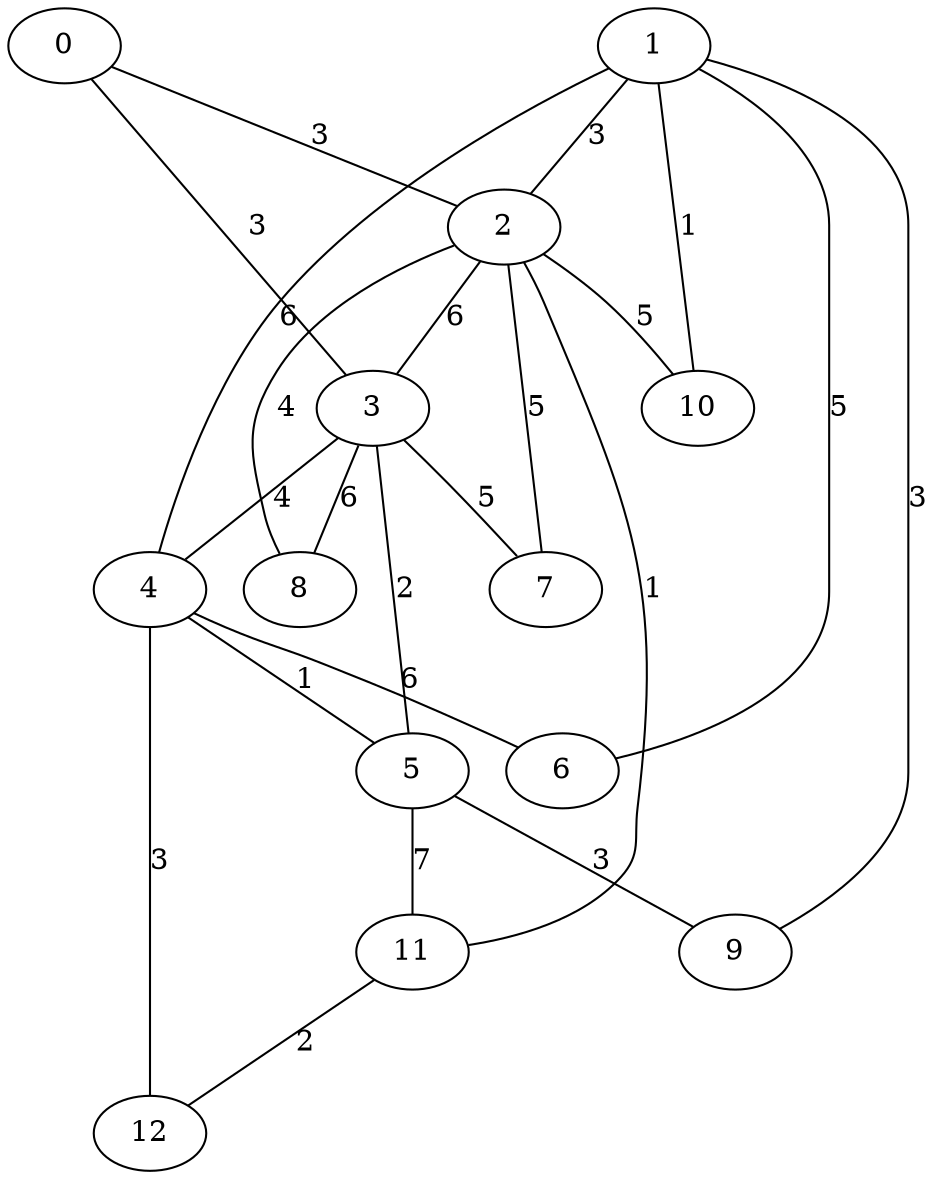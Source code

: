 graph g {
  0 [ habit = 4, size = 315, x = 1, y = 7 ]
  1 [ habit = 3, size = 156, x = 8, y = 4 ]
  2 [ habit = 1, size = 165, x = 5, y = 7 ]
  3 [ habit = 6, size = 337, x = 3, y = 6 ]
  4 [ habit = 1, size = 73, x = 6, y = 3 ]
  5 [ habit = 3, size = 400, x = 3, y = 3 ]
  6 [ base = 1, habit = 6, size = 357, x = 9, y = 1 ]
  7 [ habit = 7, size = 365, x = 5, y = 10 ]
  8 [ base = 2, habit = 1, size = 67, x = 2, y = 9 ]
  9 [ habit = 10, size = 108, x = 5, y = 1 ]
  10 [ habit = 10, size = 284, x = 10, y = 6 ]
  11 [ habit = 6, size = 275, x = 8, y = 7 ]
  12 [ habit = 8, size = 190, x = 10, y = 5 ]

  0 -- 2 [ label = 3, weight = 3 ]
  0 -- 3 [ label = 3, weight = 3 ]
  1 -- 4 [ label = 6, weight = 6 ]
  1 -- 10 [ label = 1, weight = 1 ]
  1 -- 2 [ label = 3, weight = 3 ]
  1 -- 6 [ label = 5, weight = 5 ]
  1 -- 9 [ label = 3, weight = 3 ]
  2 -- 8 [ label = 4, weight = 4 ]
  2 -- 7 [ label = 5, weight = 5 ]
  2 -- 10 [ label = 5, weight = 5 ]
  2 -- 3 [ label = 6, weight = 6 ]
  2 -- 11 [ label = 1, weight = 1 ]
  3 -- 7 [ label = 5, weight = 5 ]
  3 -- 8 [ label = 6, weight = 6 ]
  3 -- 4 [ label = 4, weight = 4 ]
  3 -- 5 [ label = 2, weight = 2 ]
  4 -- 5 [ label = 1, weight = 1 ]
  4 -- 12 [ label = 3, weight = 3 ]
  4 -- 6 [ label = 6, weight = 6 ]
  5 -- 11 [ label = 7, weight = 7 ]
  5 -- 9 [ label = 3, weight = 3 ]
  11 -- 12 [ label = 2, weight = 2 ]
}
